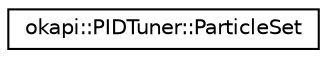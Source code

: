 digraph "Graphical Class Hierarchy"
{
 // LATEX_PDF_SIZE
  edge [fontname="Helvetica",fontsize="10",labelfontname="Helvetica",labelfontsize="10"];
  node [fontname="Helvetica",fontsize="10",shape=record];
  rankdir="LR";
  Node0 [label="okapi::PIDTuner::ParticleSet",height=0.2,width=0.4,color="black", fillcolor="white", style="filled",URL="$structokapi_1_1PIDTuner_1_1ParticleSet.html",tooltip=" "];
}

